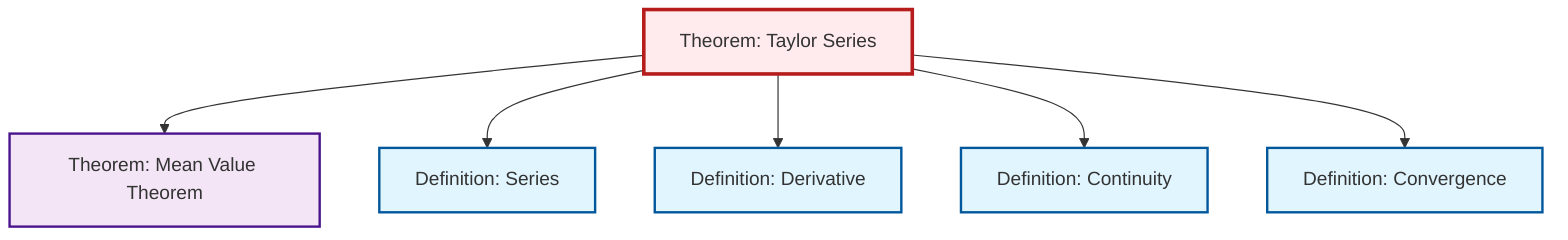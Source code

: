 graph TD
    classDef definition fill:#e1f5fe,stroke:#01579b,stroke-width:2px
    classDef theorem fill:#f3e5f5,stroke:#4a148c,stroke-width:2px
    classDef axiom fill:#fff3e0,stroke:#e65100,stroke-width:2px
    classDef example fill:#e8f5e9,stroke:#1b5e20,stroke-width:2px
    classDef current fill:#ffebee,stroke:#b71c1c,stroke-width:3px
    def-convergence["Definition: Convergence"]:::definition
    def-series["Definition: Series"]:::definition
    thm-mean-value["Theorem: Mean Value Theorem"]:::theorem
    def-derivative["Definition: Derivative"]:::definition
    def-continuity["Definition: Continuity"]:::definition
    thm-taylor-series["Theorem: Taylor Series"]:::theorem
    thm-taylor-series --> thm-mean-value
    thm-taylor-series --> def-series
    thm-taylor-series --> def-derivative
    thm-taylor-series --> def-continuity
    thm-taylor-series --> def-convergence
    class thm-taylor-series current